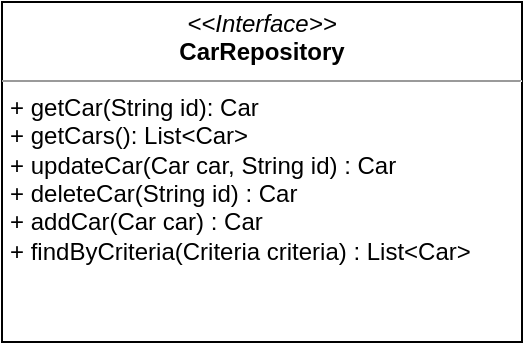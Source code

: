 <mxfile>
    <diagram id="j13l_sn1qPOtwVzJsSew" name="Page-1">
        <mxGraphModel dx="634" dy="563" grid="1" gridSize="10" guides="1" tooltips="1" connect="1" arrows="1" fold="1" page="1" pageScale="1" pageWidth="850" pageHeight="1100" math="0" shadow="0">
            <root>
                <mxCell id="0"/>
                <mxCell id="1" parent="0"/>
                <mxCell id="2" value="&lt;p style=&quot;margin:0px;margin-top:4px;text-align:center;&quot;&gt;&lt;i&gt;&amp;lt;&amp;lt;Interface&amp;gt;&amp;gt;&lt;/i&gt;&lt;br&gt;&lt;b&gt;CarRepository&lt;/b&gt;&lt;/p&gt;&lt;hr size=&quot;1&quot;&gt;&lt;p style=&quot;margin:0px;margin-left:4px;&quot;&gt;+ getCar(String id): Car&lt;br&gt;+ getCars(): List&amp;lt;Car&amp;gt;&lt;/p&gt;&lt;p style=&quot;margin:0px;margin-left:4px;&quot;&gt;+ updateCar(Car car, String id) : Car&lt;/p&gt;&lt;p style=&quot;margin:0px;margin-left:4px;&quot;&gt;+ deleteCar(String id) : Car&lt;/p&gt;&lt;p style=&quot;margin:0px;margin-left:4px;&quot;&gt;+ addCar(Car car) : Car&lt;/p&gt;&lt;p style=&quot;margin:0px;margin-left:4px;&quot;&gt;+ findByCriteria(Criteria criteria) : List&amp;lt;Car&amp;gt;&lt;/p&gt;" style="verticalAlign=top;align=left;overflow=fill;fontSize=12;fontFamily=Helvetica;html=1;" vertex="1" parent="1">
                    <mxGeometry x="150" y="140" width="260" height="170" as="geometry"/>
                </mxCell>
            </root>
        </mxGraphModel>
    </diagram>
</mxfile>